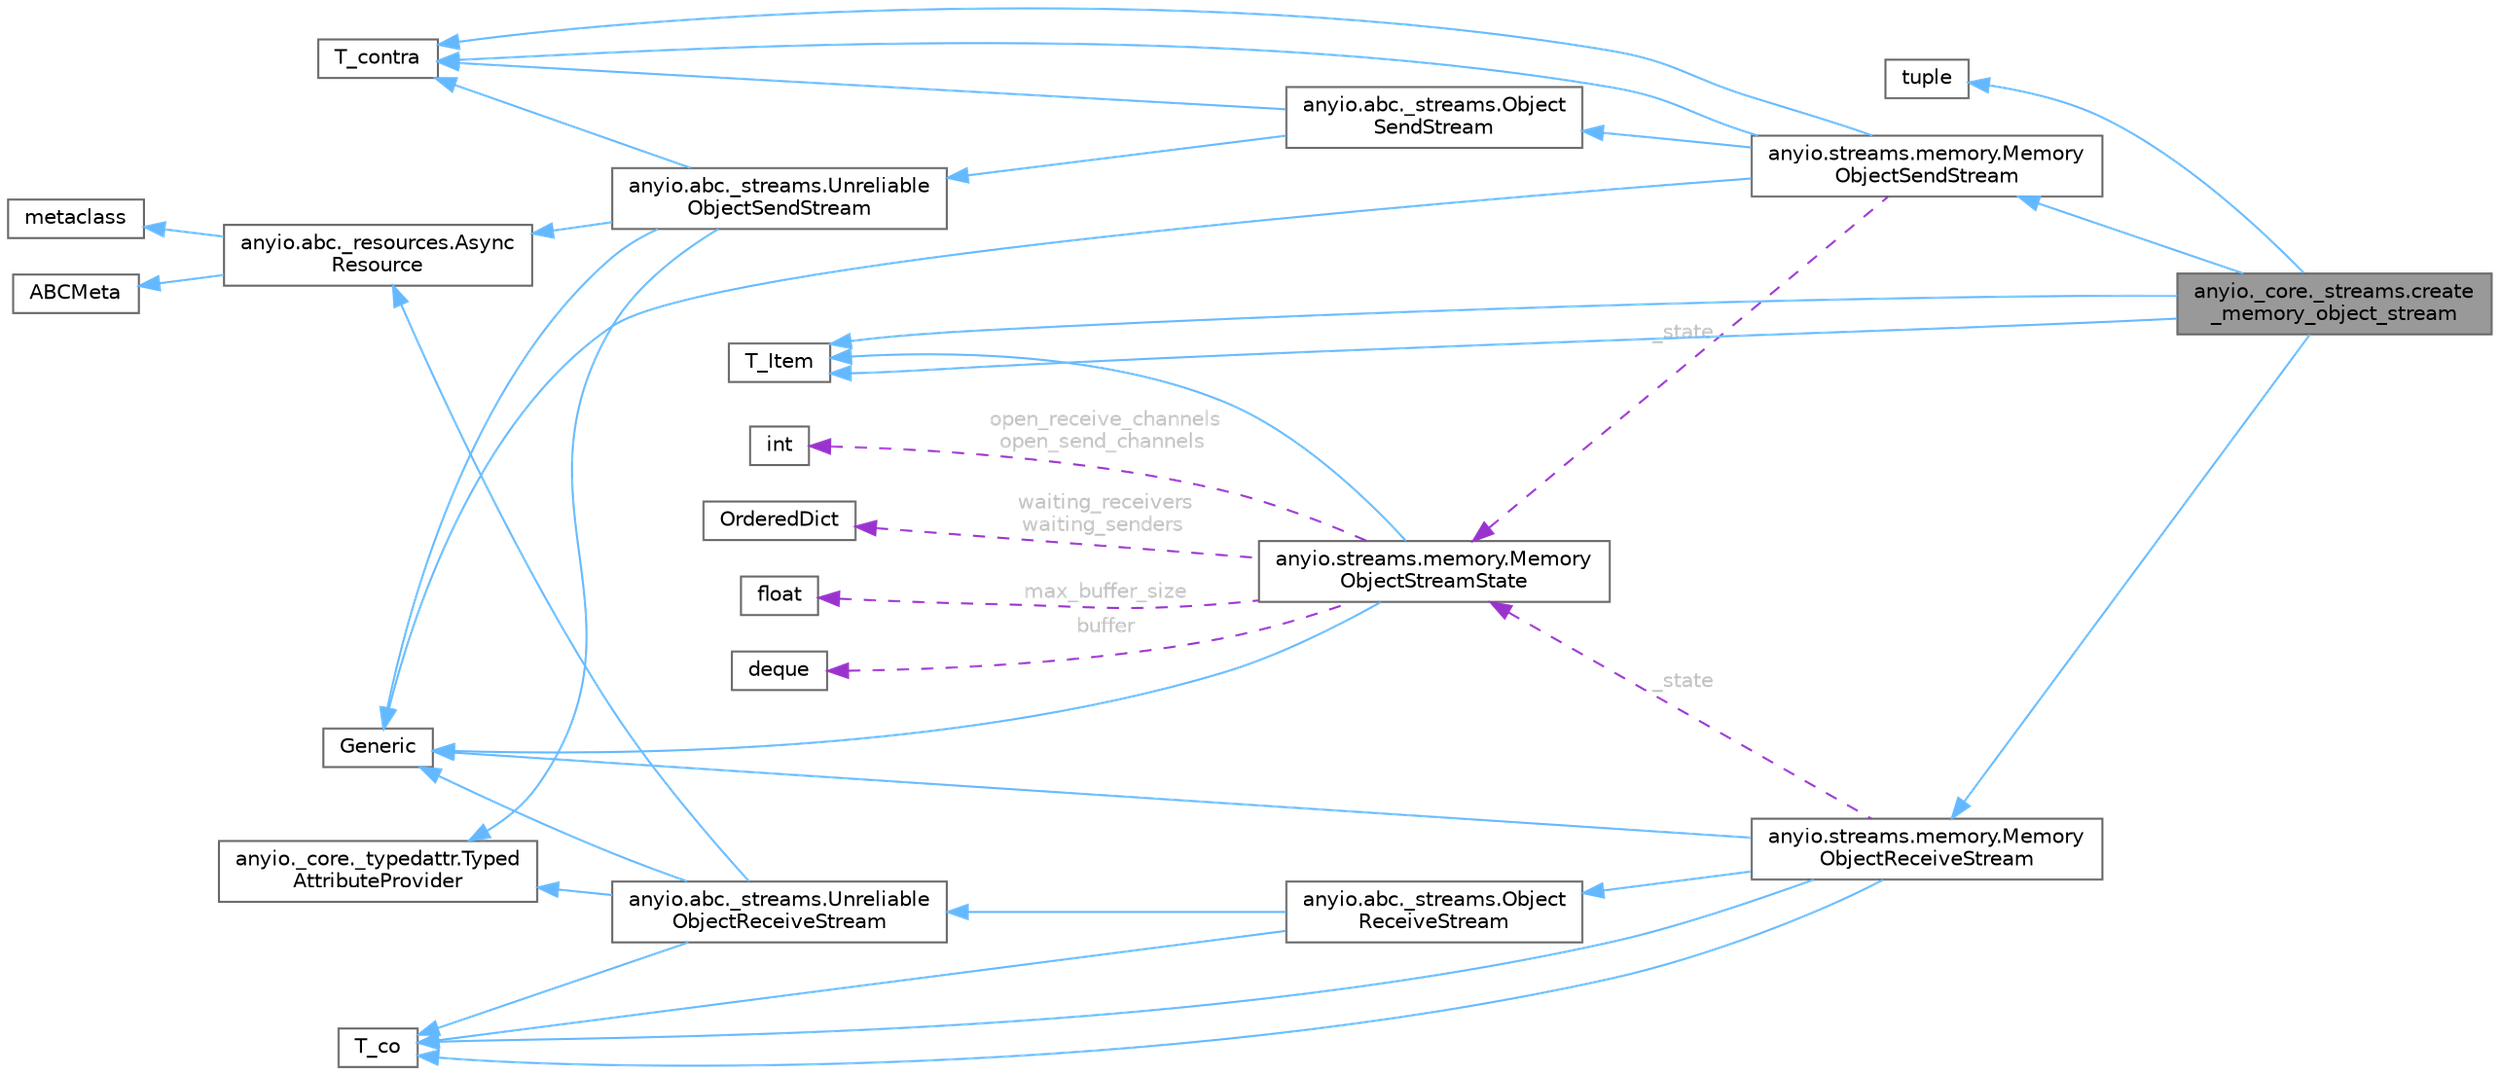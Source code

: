 digraph "anyio._core._streams.create_memory_object_stream"
{
 // LATEX_PDF_SIZE
  bgcolor="transparent";
  edge [fontname=Helvetica,fontsize=10,labelfontname=Helvetica,labelfontsize=10];
  node [fontname=Helvetica,fontsize=10,shape=box,height=0.2,width=0.4];
  rankdir="LR";
  Node1 [id="Node000001",label="anyio._core._streams.create\l_memory_object_stream",height=0.2,width=0.4,color="gray40", fillcolor="grey60", style="filled", fontcolor="black",tooltip=" "];
  Node2 -> Node1 [id="edge1_Node000001_Node000002",dir="back",color="steelblue1",style="solid",tooltip=" "];
  Node2 [id="Node000002",label="tuple",height=0.2,width=0.4,color="gray40", fillcolor="white", style="filled",tooltip=" "];
  Node3 -> Node1 [id="edge2_Node000001_Node000003",dir="back",color="steelblue1",style="solid",tooltip=" "];
  Node3 [id="Node000003",label="anyio.streams.memory.Memory\lObjectSendStream",height=0.2,width=0.4,color="gray40", fillcolor="white", style="filled",URL="$classanyio_1_1streams_1_1memory_1_1MemoryObjectSendStream.html",tooltip=" "];
  Node4 -> Node3 [id="edge3_Node000003_Node000004",dir="back",color="steelblue1",style="solid",tooltip=" "];
  Node4 [id="Node000004",label="Generic",height=0.2,width=0.4,color="gray40", fillcolor="white", style="filled",tooltip=" "];
  Node5 -> Node3 [id="edge4_Node000003_Node000005",dir="back",color="steelblue1",style="solid",tooltip=" "];
  Node5 [id="Node000005",label="T_contra",height=0.2,width=0.4,color="gray40", fillcolor="white", style="filled",tooltip=" "];
  Node6 -> Node3 [id="edge5_Node000003_Node000006",dir="back",color="steelblue1",style="solid",tooltip=" "];
  Node6 [id="Node000006",label="anyio.abc._streams.Object\lSendStream",height=0.2,width=0.4,color="gray40", fillcolor="white", style="filled",URL="$classanyio_1_1abc_1_1__streams_1_1ObjectSendStream.html",tooltip=" "];
  Node7 -> Node6 [id="edge6_Node000006_Node000007",dir="back",color="steelblue1",style="solid",tooltip=" "];
  Node7 [id="Node000007",label="anyio.abc._streams.Unreliable\lObjectSendStream",height=0.2,width=0.4,color="gray40", fillcolor="white", style="filled",URL="$classanyio_1_1abc_1_1__streams_1_1UnreliableObjectSendStream.html",tooltip=" "];
  Node4 -> Node7 [id="edge7_Node000007_Node000004",dir="back",color="steelblue1",style="solid",tooltip=" "];
  Node5 -> Node7 [id="edge8_Node000007_Node000005",dir="back",color="steelblue1",style="solid",tooltip=" "];
  Node8 -> Node7 [id="edge9_Node000007_Node000008",dir="back",color="steelblue1",style="solid",tooltip=" "];
  Node8 [id="Node000008",label="anyio.abc._resources.Async\lResource",height=0.2,width=0.4,color="gray40", fillcolor="white", style="filled",URL="$classanyio_1_1abc_1_1__resources_1_1AsyncResource.html",tooltip=" "];
  Node9 -> Node8 [id="edge10_Node000008_Node000009",dir="back",color="steelblue1",style="solid",tooltip=" "];
  Node9 [id="Node000009",label="metaclass",height=0.2,width=0.4,color="gray40", fillcolor="white", style="filled",tooltip=" "];
  Node10 -> Node8 [id="edge11_Node000008_Node000010",dir="back",color="steelblue1",style="solid",tooltip=" "];
  Node10 [id="Node000010",label="ABCMeta",height=0.2,width=0.4,color="gray40", fillcolor="white", style="filled",tooltip=" "];
  Node11 -> Node7 [id="edge12_Node000007_Node000011",dir="back",color="steelblue1",style="solid",tooltip=" "];
  Node11 [id="Node000011",label="anyio._core._typedattr.Typed\lAttributeProvider",height=0.2,width=0.4,color="gray40", fillcolor="white", style="filled",URL="$classanyio_1_1__core_1_1__typedattr_1_1TypedAttributeProvider.html",tooltip=" "];
  Node5 -> Node6 [id="edge13_Node000006_Node000005",dir="back",color="steelblue1",style="solid",tooltip=" "];
  Node5 -> Node3 [id="edge14_Node000003_Node000005",dir="back",color="steelblue1",style="solid",tooltip=" "];
  Node12 -> Node3 [id="edge15_Node000003_Node000012",dir="back",color="darkorchid3",style="dashed",tooltip=" ",label=" _state",fontcolor="grey" ];
  Node12 [id="Node000012",label="anyio.streams.memory.Memory\lObjectStreamState",height=0.2,width=0.4,color="gray40", fillcolor="white", style="filled",URL="$classanyio_1_1streams_1_1memory_1_1MemoryObjectStreamState.html",tooltip=" "];
  Node4 -> Node12 [id="edge16_Node000012_Node000004",dir="back",color="steelblue1",style="solid",tooltip=" "];
  Node13 -> Node12 [id="edge17_Node000012_Node000013",dir="back",color="steelblue1",style="solid",tooltip=" "];
  Node13 [id="Node000013",label="T_Item",height=0.2,width=0.4,color="gray40", fillcolor="white", style="filled",tooltip=" "];
  Node14 -> Node12 [id="edge18_Node000012_Node000014",dir="back",color="darkorchid3",style="dashed",tooltip=" ",label=" max_buffer_size",fontcolor="grey" ];
  Node14 [id="Node000014",label="float",height=0.2,width=0.4,color="gray40", fillcolor="white", style="filled",tooltip=" "];
  Node15 -> Node12 [id="edge19_Node000012_Node000015",dir="back",color="darkorchid3",style="dashed",tooltip=" ",label=" buffer",fontcolor="grey" ];
  Node15 [id="Node000015",label="deque",height=0.2,width=0.4,color="gray40", fillcolor="white", style="filled",tooltip=" "];
  Node16 -> Node12 [id="edge20_Node000012_Node000016",dir="back",color="darkorchid3",style="dashed",tooltip=" ",label=" open_receive_channels\nopen_send_channels",fontcolor="grey" ];
  Node16 [id="Node000016",label="int",height=0.2,width=0.4,color="gray40", fillcolor="white", style="filled",tooltip=" "];
  Node17 -> Node12 [id="edge21_Node000012_Node000017",dir="back",color="darkorchid3",style="dashed",tooltip=" ",label=" waiting_receivers\nwaiting_senders",fontcolor="grey" ];
  Node17 [id="Node000017",label="OrderedDict",height=0.2,width=0.4,color="gray40", fillcolor="white", style="filled",tooltip=" "];
  Node13 -> Node1 [id="edge22_Node000001_Node000013",dir="back",color="steelblue1",style="solid",tooltip=" "];
  Node18 -> Node1 [id="edge23_Node000001_Node000018",dir="back",color="steelblue1",style="solid",tooltip=" "];
  Node18 [id="Node000018",label="anyio.streams.memory.Memory\lObjectReceiveStream",height=0.2,width=0.4,color="gray40", fillcolor="white", style="filled",URL="$classanyio_1_1streams_1_1memory_1_1MemoryObjectReceiveStream.html",tooltip=" "];
  Node4 -> Node18 [id="edge24_Node000018_Node000004",dir="back",color="steelblue1",style="solid",tooltip=" "];
  Node19 -> Node18 [id="edge25_Node000018_Node000019",dir="back",color="steelblue1",style="solid",tooltip=" "];
  Node19 [id="Node000019",label="T_co",height=0.2,width=0.4,color="gray40", fillcolor="white", style="filled",tooltip=" "];
  Node20 -> Node18 [id="edge26_Node000018_Node000020",dir="back",color="steelblue1",style="solid",tooltip=" "];
  Node20 [id="Node000020",label="anyio.abc._streams.Object\lReceiveStream",height=0.2,width=0.4,color="gray40", fillcolor="white", style="filled",URL="$classanyio_1_1abc_1_1__streams_1_1ObjectReceiveStream.html",tooltip=" "];
  Node21 -> Node20 [id="edge27_Node000020_Node000021",dir="back",color="steelblue1",style="solid",tooltip=" "];
  Node21 [id="Node000021",label="anyio.abc._streams.Unreliable\lObjectReceiveStream",height=0.2,width=0.4,color="gray40", fillcolor="white", style="filled",URL="$classanyio_1_1abc_1_1__streams_1_1UnreliableObjectReceiveStream.html",tooltip=" "];
  Node4 -> Node21 [id="edge28_Node000021_Node000004",dir="back",color="steelblue1",style="solid",tooltip=" "];
  Node19 -> Node21 [id="edge29_Node000021_Node000019",dir="back",color="steelblue1",style="solid",tooltip=" "];
  Node8 -> Node21 [id="edge30_Node000021_Node000008",dir="back",color="steelblue1",style="solid",tooltip=" "];
  Node11 -> Node21 [id="edge31_Node000021_Node000011",dir="back",color="steelblue1",style="solid",tooltip=" "];
  Node19 -> Node20 [id="edge32_Node000020_Node000019",dir="back",color="steelblue1",style="solid",tooltip=" "];
  Node19 -> Node18 [id="edge33_Node000018_Node000019",dir="back",color="steelblue1",style="solid",tooltip=" "];
  Node12 -> Node18 [id="edge34_Node000018_Node000012",dir="back",color="darkorchid3",style="dashed",tooltip=" ",label=" _state",fontcolor="grey" ];
  Node13 -> Node1 [id="edge35_Node000001_Node000013",dir="back",color="steelblue1",style="solid",tooltip=" "];
}

